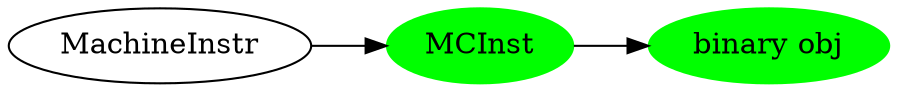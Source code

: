 digraph G {
  rankdir=LR;
  MCInst [style=filled, color=green]; 
  "binary obj" [style=filled, color=green];

  MachineInstr -> MCInst -> "binary obj";
}
